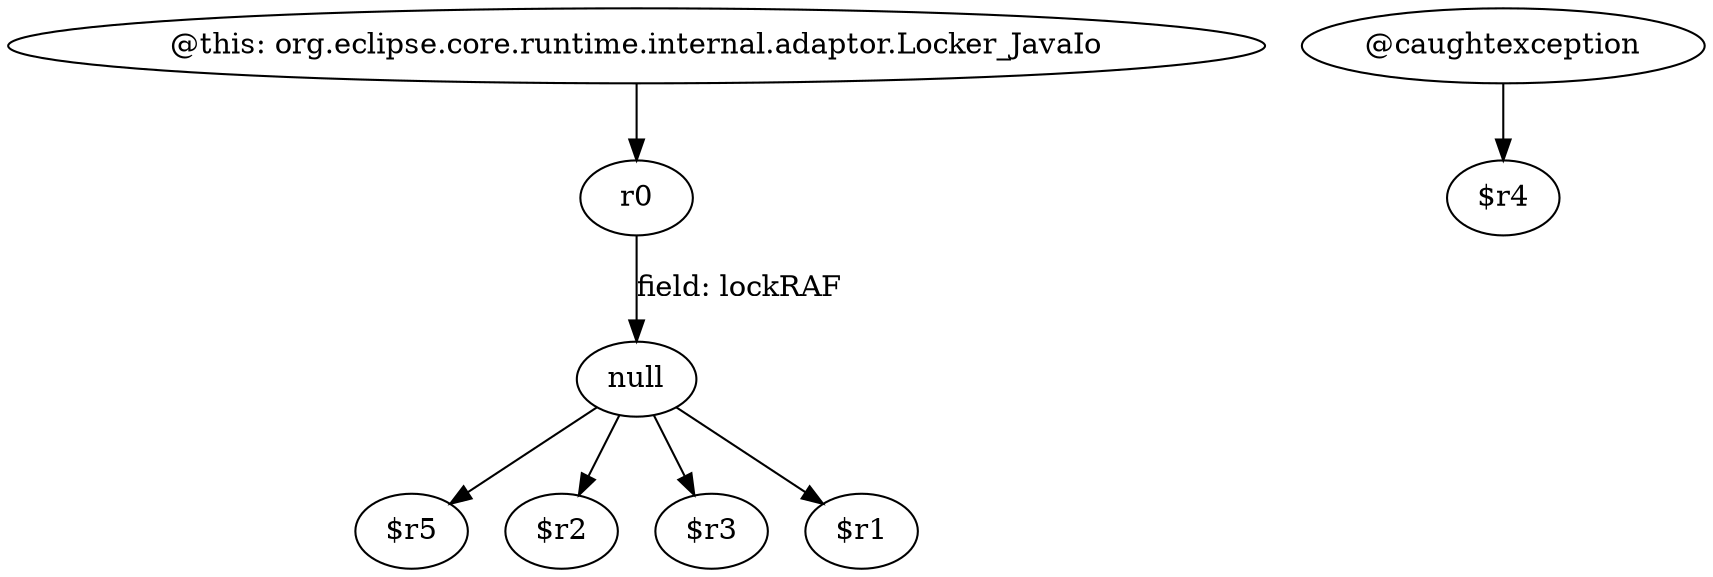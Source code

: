 digraph g {
0[label="null"]
1[label="$r5"]
0->1[label=""]
2[label="@this: org.eclipse.core.runtime.internal.adaptor.Locker_JavaIo"]
3[label="r0"]
2->3[label=""]
4[label="@caughtexception"]
5[label="$r4"]
4->5[label=""]
6[label="$r2"]
0->6[label=""]
7[label="$r3"]
0->7[label=""]
3->0[label="field: lockRAF"]
8[label="$r1"]
0->8[label=""]
}